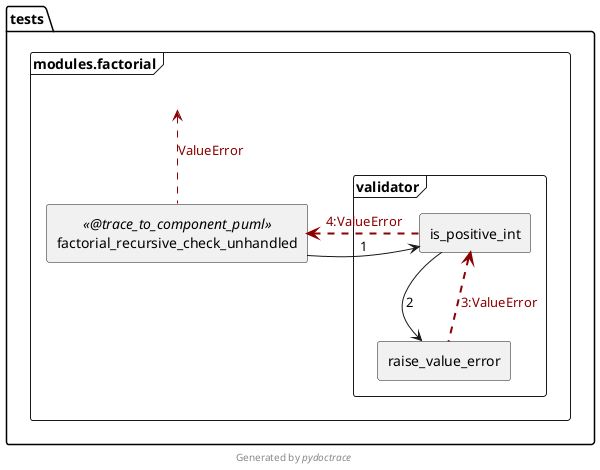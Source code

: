 @startuml tests.modules.factorial.factorial_recursive_check_unhandled-component
skinparam BoxPadding 10
skinparam componentStyle rectangle
set separator .
!pragma useIntermediatePackages false

package tests.modules {
  frame factorial {
    label tests.modules.factorial.ValueError as " "
    [tests.modules.factorial.factorial_recursive_check_unhandled] as "factorial_recursive_check_unhandled" << @trace_to_component_puml >>
    frame validator {
      [tests.modules.factorial.validator.is_positive_int] as "is_positive_int"
      [tests.modules.factorial.validator.raise_value_error] as "raise_value_error"
    }
  }
}
[tests.modules.factorial.factorial_recursive_check_unhandled] .up.> tests.modules.factorial.ValueError #line:darkred;text:darkred : ValueError
[tests.modules.factorial.factorial_recursive_check_unhandled] -> [tests.modules.factorial.validator.is_positive_int] : 1
[tests.modules.factorial.factorial_recursive_check_unhandled] <.[thickness=2] [tests.modules.factorial.validator.is_positive_int] #line:darkred;text:darkred : 4:ValueError
[tests.modules.factorial.validator.is_positive_int] --> [tests.modules.factorial.validator.raise_value_error] : 2
[tests.modules.factorial.validator.is_positive_int] <..[thickness=2] [tests.modules.factorial.validator.raise_value_error] #line:darkred;text:darkred : 3:ValueError

footer Generated by //pydoctrace//
@enduml
